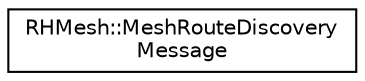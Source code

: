 digraph "Graphical Class Hierarchy"
{
 // LATEX_PDF_SIZE
  edge [fontname="Helvetica",fontsize="10",labelfontname="Helvetica",labelfontsize="10"];
  node [fontname="Helvetica",fontsize="10",shape=record];
  rankdir="LR";
  Node0 [label="RHMesh::MeshRouteDiscovery\lMessage",height=0.2,width=0.4,color="black", fillcolor="white", style="filled",URL="$struct_r_h_mesh_1_1_mesh_route_discovery_message.html",tooltip="Signals a route discovery request or reply (At present only supports physical dest addresses of lengt..."];
}
